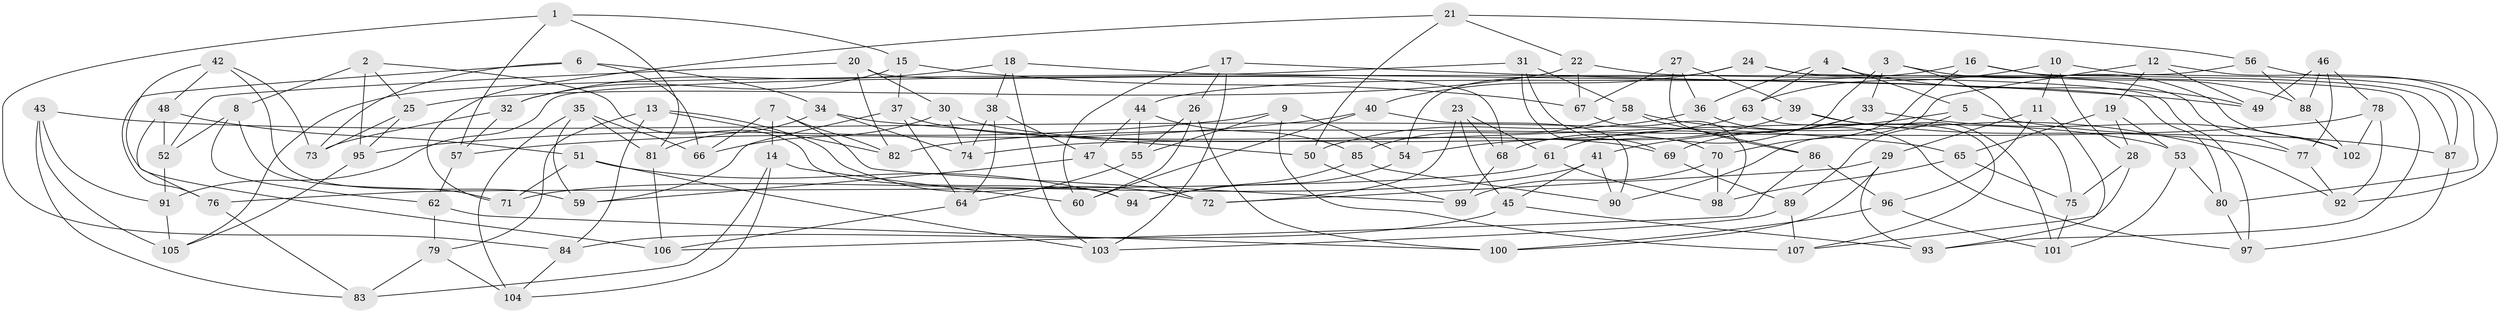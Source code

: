 // Generated by graph-tools (version 1.1) at 2025/26/03/09/25 03:26:53]
// undirected, 107 vertices, 214 edges
graph export_dot {
graph [start="1"]
  node [color=gray90,style=filled];
  1;
  2;
  3;
  4;
  5;
  6;
  7;
  8;
  9;
  10;
  11;
  12;
  13;
  14;
  15;
  16;
  17;
  18;
  19;
  20;
  21;
  22;
  23;
  24;
  25;
  26;
  27;
  28;
  29;
  30;
  31;
  32;
  33;
  34;
  35;
  36;
  37;
  38;
  39;
  40;
  41;
  42;
  43;
  44;
  45;
  46;
  47;
  48;
  49;
  50;
  51;
  52;
  53;
  54;
  55;
  56;
  57;
  58;
  59;
  60;
  61;
  62;
  63;
  64;
  65;
  66;
  67;
  68;
  69;
  70;
  71;
  72;
  73;
  74;
  75;
  76;
  77;
  78;
  79;
  80;
  81;
  82;
  83;
  84;
  85;
  86;
  87;
  88;
  89;
  90;
  91;
  92;
  93;
  94;
  95;
  96;
  97;
  98;
  99;
  100;
  101;
  102;
  103;
  104;
  105;
  106;
  107;
  1 -- 15;
  1 -- 84;
  1 -- 81;
  1 -- 57;
  2 -- 95;
  2 -- 8;
  2 -- 25;
  2 -- 94;
  3 -- 33;
  3 -- 75;
  3 -- 102;
  3 -- 68;
  4 -- 5;
  4 -- 49;
  4 -- 63;
  4 -- 36;
  5 -- 89;
  5 -- 41;
  5 -- 87;
  6 -- 34;
  6 -- 73;
  6 -- 76;
  6 -- 66;
  7 -- 66;
  7 -- 14;
  7 -- 99;
  7 -- 82;
  8 -- 62;
  8 -- 71;
  8 -- 52;
  9 -- 54;
  9 -- 107;
  9 -- 95;
  9 -- 55;
  10 -- 63;
  10 -- 11;
  10 -- 87;
  10 -- 28;
  11 -- 96;
  11 -- 29;
  11 -- 93;
  12 -- 19;
  12 -- 80;
  12 -- 90;
  12 -- 49;
  13 -- 84;
  13 -- 72;
  13 -- 82;
  13 -- 79;
  14 -- 60;
  14 -- 104;
  14 -- 83;
  15 -- 67;
  15 -- 32;
  15 -- 37;
  16 -- 87;
  16 -- 70;
  16 -- 88;
  16 -- 44;
  17 -- 49;
  17 -- 60;
  17 -- 103;
  17 -- 26;
  18 -- 80;
  18 -- 38;
  18 -- 32;
  18 -- 103;
  19 -- 28;
  19 -- 53;
  19 -- 65;
  20 -- 82;
  20 -- 68;
  20 -- 52;
  20 -- 30;
  21 -- 22;
  21 -- 56;
  21 -- 71;
  21 -- 50;
  22 -- 67;
  22 -- 97;
  22 -- 25;
  23 -- 45;
  23 -- 72;
  23 -- 68;
  23 -- 61;
  24 -- 54;
  24 -- 40;
  24 -- 93;
  24 -- 77;
  25 -- 73;
  25 -- 95;
  26 -- 100;
  26 -- 55;
  26 -- 60;
  27 -- 86;
  27 -- 39;
  27 -- 67;
  27 -- 36;
  28 -- 75;
  28 -- 107;
  29 -- 100;
  29 -- 72;
  29 -- 93;
  30 -- 66;
  30 -- 74;
  30 -- 53;
  31 -- 58;
  31 -- 70;
  31 -- 69;
  31 -- 105;
  32 -- 57;
  32 -- 73;
  33 -- 102;
  33 -- 61;
  33 -- 69;
  34 -- 50;
  34 -- 74;
  34 -- 81;
  35 -- 66;
  35 -- 81;
  35 -- 59;
  35 -- 104;
  36 -- 50;
  36 -- 97;
  37 -- 59;
  37 -- 64;
  37 -- 69;
  38 -- 74;
  38 -- 47;
  38 -- 64;
  39 -- 101;
  39 -- 77;
  39 -- 54;
  40 -- 90;
  40 -- 57;
  40 -- 60;
  41 -- 90;
  41 -- 71;
  41 -- 45;
  42 -- 73;
  42 -- 48;
  42 -- 106;
  42 -- 59;
  43 -- 65;
  43 -- 91;
  43 -- 83;
  43 -- 105;
  44 -- 47;
  44 -- 55;
  44 -- 85;
  45 -- 84;
  45 -- 93;
  46 -- 88;
  46 -- 78;
  46 -- 49;
  46 -- 77;
  47 -- 72;
  47 -- 59;
  48 -- 51;
  48 -- 52;
  48 -- 76;
  50 -- 99;
  51 -- 71;
  51 -- 103;
  51 -- 94;
  52 -- 91;
  53 -- 101;
  53 -- 80;
  54 -- 94;
  55 -- 64;
  56 -- 91;
  56 -- 88;
  56 -- 92;
  57 -- 62;
  58 -- 92;
  58 -- 86;
  58 -- 85;
  61 -- 76;
  61 -- 98;
  62 -- 100;
  62 -- 79;
  63 -- 74;
  63 -- 107;
  64 -- 106;
  65 -- 75;
  65 -- 98;
  67 -- 98;
  68 -- 99;
  69 -- 89;
  70 -- 98;
  70 -- 99;
  75 -- 101;
  76 -- 83;
  77 -- 92;
  78 -- 82;
  78 -- 92;
  78 -- 102;
  79 -- 83;
  79 -- 104;
  80 -- 97;
  81 -- 106;
  84 -- 104;
  85 -- 94;
  85 -- 90;
  86 -- 96;
  86 -- 106;
  87 -- 97;
  88 -- 102;
  89 -- 103;
  89 -- 107;
  91 -- 105;
  95 -- 105;
  96 -- 100;
  96 -- 101;
}
